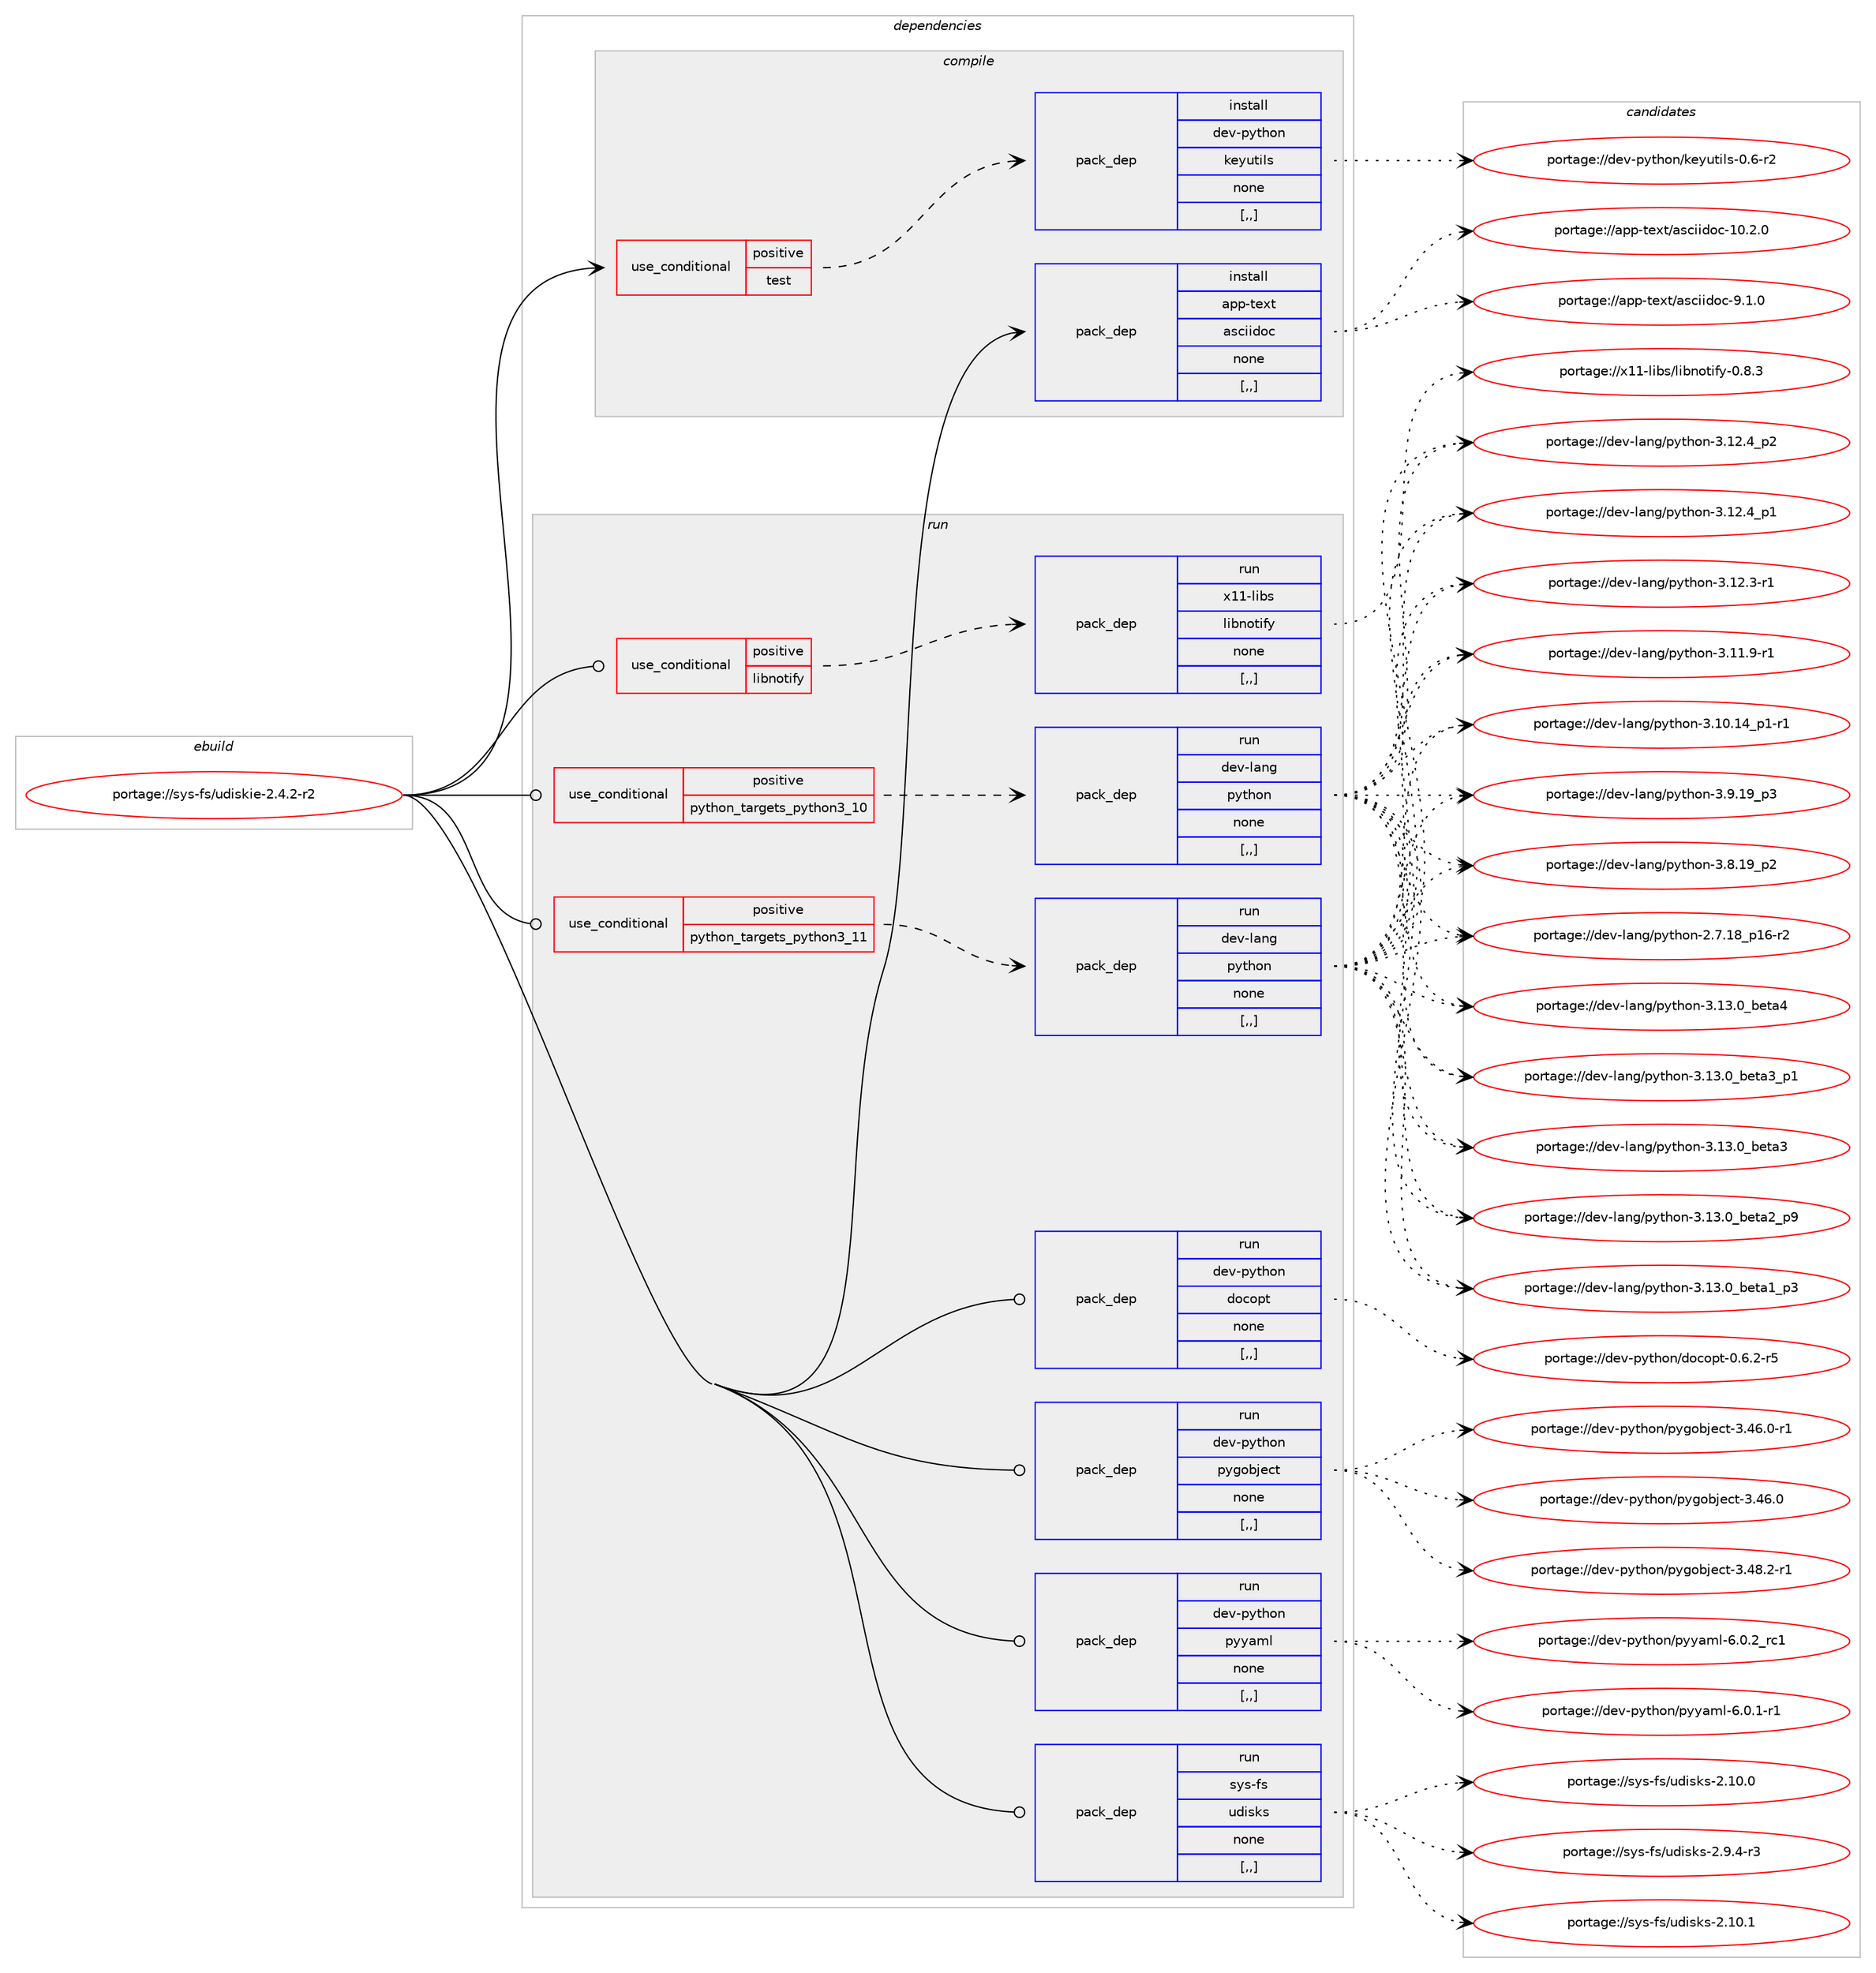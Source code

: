 digraph prolog {

# *************
# Graph options
# *************

newrank=true;
concentrate=true;
compound=true;
graph [rankdir=LR,fontname=Helvetica,fontsize=10,ranksep=1.5];#, ranksep=2.5, nodesep=0.2];
edge  [arrowhead=vee];
node  [fontname=Helvetica,fontsize=10];

# **********
# The ebuild
# **********

subgraph cluster_leftcol {
color=gray;
label=<<i>ebuild</i>>;
id [label="portage://sys-fs/udiskie-2.4.2-r2", color=red, width=4, href="../sys-fs/udiskie-2.4.2-r2.svg"];
}

# ****************
# The dependencies
# ****************

subgraph cluster_midcol {
color=gray;
label=<<i>dependencies</i>>;
subgraph cluster_compile {
fillcolor="#eeeeee";
style=filled;
label=<<i>compile</i>>;
subgraph cond116479 {
dependency437263 [label=<<TABLE BORDER="0" CELLBORDER="1" CELLSPACING="0" CELLPADDING="4"><TR><TD ROWSPAN="3" CELLPADDING="10">use_conditional</TD></TR><TR><TD>positive</TD></TR><TR><TD>test</TD></TR></TABLE>>, shape=none, color=red];
subgraph pack317815 {
dependency437264 [label=<<TABLE BORDER="0" CELLBORDER="1" CELLSPACING="0" CELLPADDING="4" WIDTH="220"><TR><TD ROWSPAN="6" CELLPADDING="30">pack_dep</TD></TR><TR><TD WIDTH="110">install</TD></TR><TR><TD>dev-python</TD></TR><TR><TD>keyutils</TD></TR><TR><TD>none</TD></TR><TR><TD>[,,]</TD></TR></TABLE>>, shape=none, color=blue];
}
dependency437263:e -> dependency437264:w [weight=20,style="dashed",arrowhead="vee"];
}
id:e -> dependency437263:w [weight=20,style="solid",arrowhead="vee"];
subgraph pack317816 {
dependency437265 [label=<<TABLE BORDER="0" CELLBORDER="1" CELLSPACING="0" CELLPADDING="4" WIDTH="220"><TR><TD ROWSPAN="6" CELLPADDING="30">pack_dep</TD></TR><TR><TD WIDTH="110">install</TD></TR><TR><TD>app-text</TD></TR><TR><TD>asciidoc</TD></TR><TR><TD>none</TD></TR><TR><TD>[,,]</TD></TR></TABLE>>, shape=none, color=blue];
}
id:e -> dependency437265:w [weight=20,style="solid",arrowhead="vee"];
}
subgraph cluster_compileandrun {
fillcolor="#eeeeee";
style=filled;
label=<<i>compile and run</i>>;
}
subgraph cluster_run {
fillcolor="#eeeeee";
style=filled;
label=<<i>run</i>>;
subgraph cond116480 {
dependency437266 [label=<<TABLE BORDER="0" CELLBORDER="1" CELLSPACING="0" CELLPADDING="4"><TR><TD ROWSPAN="3" CELLPADDING="10">use_conditional</TD></TR><TR><TD>positive</TD></TR><TR><TD>libnotify</TD></TR></TABLE>>, shape=none, color=red];
subgraph pack317817 {
dependency437267 [label=<<TABLE BORDER="0" CELLBORDER="1" CELLSPACING="0" CELLPADDING="4" WIDTH="220"><TR><TD ROWSPAN="6" CELLPADDING="30">pack_dep</TD></TR><TR><TD WIDTH="110">run</TD></TR><TR><TD>x11-libs</TD></TR><TR><TD>libnotify</TD></TR><TR><TD>none</TD></TR><TR><TD>[,,]</TD></TR></TABLE>>, shape=none, color=blue];
}
dependency437266:e -> dependency437267:w [weight=20,style="dashed",arrowhead="vee"];
}
id:e -> dependency437266:w [weight=20,style="solid",arrowhead="odot"];
subgraph cond116481 {
dependency437268 [label=<<TABLE BORDER="0" CELLBORDER="1" CELLSPACING="0" CELLPADDING="4"><TR><TD ROWSPAN="3" CELLPADDING="10">use_conditional</TD></TR><TR><TD>positive</TD></TR><TR><TD>python_targets_python3_10</TD></TR></TABLE>>, shape=none, color=red];
subgraph pack317818 {
dependency437269 [label=<<TABLE BORDER="0" CELLBORDER="1" CELLSPACING="0" CELLPADDING="4" WIDTH="220"><TR><TD ROWSPAN="6" CELLPADDING="30">pack_dep</TD></TR><TR><TD WIDTH="110">run</TD></TR><TR><TD>dev-lang</TD></TR><TR><TD>python</TD></TR><TR><TD>none</TD></TR><TR><TD>[,,]</TD></TR></TABLE>>, shape=none, color=blue];
}
dependency437268:e -> dependency437269:w [weight=20,style="dashed",arrowhead="vee"];
}
id:e -> dependency437268:w [weight=20,style="solid",arrowhead="odot"];
subgraph cond116482 {
dependency437270 [label=<<TABLE BORDER="0" CELLBORDER="1" CELLSPACING="0" CELLPADDING="4"><TR><TD ROWSPAN="3" CELLPADDING="10">use_conditional</TD></TR><TR><TD>positive</TD></TR><TR><TD>python_targets_python3_11</TD></TR></TABLE>>, shape=none, color=red];
subgraph pack317819 {
dependency437271 [label=<<TABLE BORDER="0" CELLBORDER="1" CELLSPACING="0" CELLPADDING="4" WIDTH="220"><TR><TD ROWSPAN="6" CELLPADDING="30">pack_dep</TD></TR><TR><TD WIDTH="110">run</TD></TR><TR><TD>dev-lang</TD></TR><TR><TD>python</TD></TR><TR><TD>none</TD></TR><TR><TD>[,,]</TD></TR></TABLE>>, shape=none, color=blue];
}
dependency437270:e -> dependency437271:w [weight=20,style="dashed",arrowhead="vee"];
}
id:e -> dependency437270:w [weight=20,style="solid",arrowhead="odot"];
subgraph pack317820 {
dependency437272 [label=<<TABLE BORDER="0" CELLBORDER="1" CELLSPACING="0" CELLPADDING="4" WIDTH="220"><TR><TD ROWSPAN="6" CELLPADDING="30">pack_dep</TD></TR><TR><TD WIDTH="110">run</TD></TR><TR><TD>dev-python</TD></TR><TR><TD>docopt</TD></TR><TR><TD>none</TD></TR><TR><TD>[,,]</TD></TR></TABLE>>, shape=none, color=blue];
}
id:e -> dependency437272:w [weight=20,style="solid",arrowhead="odot"];
subgraph pack317821 {
dependency437273 [label=<<TABLE BORDER="0" CELLBORDER="1" CELLSPACING="0" CELLPADDING="4" WIDTH="220"><TR><TD ROWSPAN="6" CELLPADDING="30">pack_dep</TD></TR><TR><TD WIDTH="110">run</TD></TR><TR><TD>dev-python</TD></TR><TR><TD>pygobject</TD></TR><TR><TD>none</TD></TR><TR><TD>[,,]</TD></TR></TABLE>>, shape=none, color=blue];
}
id:e -> dependency437273:w [weight=20,style="solid",arrowhead="odot"];
subgraph pack317822 {
dependency437274 [label=<<TABLE BORDER="0" CELLBORDER="1" CELLSPACING="0" CELLPADDING="4" WIDTH="220"><TR><TD ROWSPAN="6" CELLPADDING="30">pack_dep</TD></TR><TR><TD WIDTH="110">run</TD></TR><TR><TD>dev-python</TD></TR><TR><TD>pyyaml</TD></TR><TR><TD>none</TD></TR><TR><TD>[,,]</TD></TR></TABLE>>, shape=none, color=blue];
}
id:e -> dependency437274:w [weight=20,style="solid",arrowhead="odot"];
subgraph pack317823 {
dependency437275 [label=<<TABLE BORDER="0" CELLBORDER="1" CELLSPACING="0" CELLPADDING="4" WIDTH="220"><TR><TD ROWSPAN="6" CELLPADDING="30">pack_dep</TD></TR><TR><TD WIDTH="110">run</TD></TR><TR><TD>sys-fs</TD></TR><TR><TD>udisks</TD></TR><TR><TD>none</TD></TR><TR><TD>[,,]</TD></TR></TABLE>>, shape=none, color=blue];
}
id:e -> dependency437275:w [weight=20,style="solid",arrowhead="odot"];
}
}

# **************
# The candidates
# **************

subgraph cluster_choices {
rank=same;
color=gray;
label=<<i>candidates</i>>;

subgraph choice317815 {
color=black;
nodesep=1;
choice1001011184511212111610411111047107101121117116105108115454846544511450 [label="portage://dev-python/keyutils-0.6-r2", color=red, width=4,href="../dev-python/keyutils-0.6-r2.svg"];
dependency437264:e -> choice1001011184511212111610411111047107101121117116105108115454846544511450:w [style=dotted,weight="100"];
}
subgraph choice317816 {
color=black;
nodesep=1;
choice97112112451161011201164797115991051051001119945494846504648 [label="portage://app-text/asciidoc-10.2.0", color=red, width=4,href="../app-text/asciidoc-10.2.0.svg"];
choice971121124511610112011647971159910510510011199455746494648 [label="portage://app-text/asciidoc-9.1.0", color=red, width=4,href="../app-text/asciidoc-9.1.0.svg"];
dependency437265:e -> choice97112112451161011201164797115991051051001119945494846504648:w [style=dotted,weight="100"];
dependency437265:e -> choice971121124511610112011647971159910510510011199455746494648:w [style=dotted,weight="100"];
}
subgraph choice317817 {
color=black;
nodesep=1;
choice120494945108105981154710810598110111116105102121454846564651 [label="portage://x11-libs/libnotify-0.8.3", color=red, width=4,href="../x11-libs/libnotify-0.8.3.svg"];
dependency437267:e -> choice120494945108105981154710810598110111116105102121454846564651:w [style=dotted,weight="100"];
}
subgraph choice317818 {
color=black;
nodesep=1;
choice1001011184510897110103471121211161041111104551464951464895981011169752 [label="portage://dev-lang/python-3.13.0_beta4", color=red, width=4,href="../dev-lang/python-3.13.0_beta4.svg"];
choice10010111845108971101034711212111610411111045514649514648959810111697519511249 [label="portage://dev-lang/python-3.13.0_beta3_p1", color=red, width=4,href="../dev-lang/python-3.13.0_beta3_p1.svg"];
choice1001011184510897110103471121211161041111104551464951464895981011169751 [label="portage://dev-lang/python-3.13.0_beta3", color=red, width=4,href="../dev-lang/python-3.13.0_beta3.svg"];
choice10010111845108971101034711212111610411111045514649514648959810111697509511257 [label="portage://dev-lang/python-3.13.0_beta2_p9", color=red, width=4,href="../dev-lang/python-3.13.0_beta2_p9.svg"];
choice10010111845108971101034711212111610411111045514649514648959810111697499511251 [label="portage://dev-lang/python-3.13.0_beta1_p3", color=red, width=4,href="../dev-lang/python-3.13.0_beta1_p3.svg"];
choice100101118451089711010347112121116104111110455146495046529511250 [label="portage://dev-lang/python-3.12.4_p2", color=red, width=4,href="../dev-lang/python-3.12.4_p2.svg"];
choice100101118451089711010347112121116104111110455146495046529511249 [label="portage://dev-lang/python-3.12.4_p1", color=red, width=4,href="../dev-lang/python-3.12.4_p1.svg"];
choice100101118451089711010347112121116104111110455146495046514511449 [label="portage://dev-lang/python-3.12.3-r1", color=red, width=4,href="../dev-lang/python-3.12.3-r1.svg"];
choice100101118451089711010347112121116104111110455146494946574511449 [label="portage://dev-lang/python-3.11.9-r1", color=red, width=4,href="../dev-lang/python-3.11.9-r1.svg"];
choice100101118451089711010347112121116104111110455146494846495295112494511449 [label="portage://dev-lang/python-3.10.14_p1-r1", color=red, width=4,href="../dev-lang/python-3.10.14_p1-r1.svg"];
choice100101118451089711010347112121116104111110455146574649579511251 [label="portage://dev-lang/python-3.9.19_p3", color=red, width=4,href="../dev-lang/python-3.9.19_p3.svg"];
choice100101118451089711010347112121116104111110455146564649579511250 [label="portage://dev-lang/python-3.8.19_p2", color=red, width=4,href="../dev-lang/python-3.8.19_p2.svg"];
choice100101118451089711010347112121116104111110455046554649569511249544511450 [label="portage://dev-lang/python-2.7.18_p16-r2", color=red, width=4,href="../dev-lang/python-2.7.18_p16-r2.svg"];
dependency437269:e -> choice1001011184510897110103471121211161041111104551464951464895981011169752:w [style=dotted,weight="100"];
dependency437269:e -> choice10010111845108971101034711212111610411111045514649514648959810111697519511249:w [style=dotted,weight="100"];
dependency437269:e -> choice1001011184510897110103471121211161041111104551464951464895981011169751:w [style=dotted,weight="100"];
dependency437269:e -> choice10010111845108971101034711212111610411111045514649514648959810111697509511257:w [style=dotted,weight="100"];
dependency437269:e -> choice10010111845108971101034711212111610411111045514649514648959810111697499511251:w [style=dotted,weight="100"];
dependency437269:e -> choice100101118451089711010347112121116104111110455146495046529511250:w [style=dotted,weight="100"];
dependency437269:e -> choice100101118451089711010347112121116104111110455146495046529511249:w [style=dotted,weight="100"];
dependency437269:e -> choice100101118451089711010347112121116104111110455146495046514511449:w [style=dotted,weight="100"];
dependency437269:e -> choice100101118451089711010347112121116104111110455146494946574511449:w [style=dotted,weight="100"];
dependency437269:e -> choice100101118451089711010347112121116104111110455146494846495295112494511449:w [style=dotted,weight="100"];
dependency437269:e -> choice100101118451089711010347112121116104111110455146574649579511251:w [style=dotted,weight="100"];
dependency437269:e -> choice100101118451089711010347112121116104111110455146564649579511250:w [style=dotted,weight="100"];
dependency437269:e -> choice100101118451089711010347112121116104111110455046554649569511249544511450:w [style=dotted,weight="100"];
}
subgraph choice317819 {
color=black;
nodesep=1;
choice1001011184510897110103471121211161041111104551464951464895981011169752 [label="portage://dev-lang/python-3.13.0_beta4", color=red, width=4,href="../dev-lang/python-3.13.0_beta4.svg"];
choice10010111845108971101034711212111610411111045514649514648959810111697519511249 [label="portage://dev-lang/python-3.13.0_beta3_p1", color=red, width=4,href="../dev-lang/python-3.13.0_beta3_p1.svg"];
choice1001011184510897110103471121211161041111104551464951464895981011169751 [label="portage://dev-lang/python-3.13.0_beta3", color=red, width=4,href="../dev-lang/python-3.13.0_beta3.svg"];
choice10010111845108971101034711212111610411111045514649514648959810111697509511257 [label="portage://dev-lang/python-3.13.0_beta2_p9", color=red, width=4,href="../dev-lang/python-3.13.0_beta2_p9.svg"];
choice10010111845108971101034711212111610411111045514649514648959810111697499511251 [label="portage://dev-lang/python-3.13.0_beta1_p3", color=red, width=4,href="../dev-lang/python-3.13.0_beta1_p3.svg"];
choice100101118451089711010347112121116104111110455146495046529511250 [label="portage://dev-lang/python-3.12.4_p2", color=red, width=4,href="../dev-lang/python-3.12.4_p2.svg"];
choice100101118451089711010347112121116104111110455146495046529511249 [label="portage://dev-lang/python-3.12.4_p1", color=red, width=4,href="../dev-lang/python-3.12.4_p1.svg"];
choice100101118451089711010347112121116104111110455146495046514511449 [label="portage://dev-lang/python-3.12.3-r1", color=red, width=4,href="../dev-lang/python-3.12.3-r1.svg"];
choice100101118451089711010347112121116104111110455146494946574511449 [label="portage://dev-lang/python-3.11.9-r1", color=red, width=4,href="../dev-lang/python-3.11.9-r1.svg"];
choice100101118451089711010347112121116104111110455146494846495295112494511449 [label="portage://dev-lang/python-3.10.14_p1-r1", color=red, width=4,href="../dev-lang/python-3.10.14_p1-r1.svg"];
choice100101118451089711010347112121116104111110455146574649579511251 [label="portage://dev-lang/python-3.9.19_p3", color=red, width=4,href="../dev-lang/python-3.9.19_p3.svg"];
choice100101118451089711010347112121116104111110455146564649579511250 [label="portage://dev-lang/python-3.8.19_p2", color=red, width=4,href="../dev-lang/python-3.8.19_p2.svg"];
choice100101118451089711010347112121116104111110455046554649569511249544511450 [label="portage://dev-lang/python-2.7.18_p16-r2", color=red, width=4,href="../dev-lang/python-2.7.18_p16-r2.svg"];
dependency437271:e -> choice1001011184510897110103471121211161041111104551464951464895981011169752:w [style=dotted,weight="100"];
dependency437271:e -> choice10010111845108971101034711212111610411111045514649514648959810111697519511249:w [style=dotted,weight="100"];
dependency437271:e -> choice1001011184510897110103471121211161041111104551464951464895981011169751:w [style=dotted,weight="100"];
dependency437271:e -> choice10010111845108971101034711212111610411111045514649514648959810111697509511257:w [style=dotted,weight="100"];
dependency437271:e -> choice10010111845108971101034711212111610411111045514649514648959810111697499511251:w [style=dotted,weight="100"];
dependency437271:e -> choice100101118451089711010347112121116104111110455146495046529511250:w [style=dotted,weight="100"];
dependency437271:e -> choice100101118451089711010347112121116104111110455146495046529511249:w [style=dotted,weight="100"];
dependency437271:e -> choice100101118451089711010347112121116104111110455146495046514511449:w [style=dotted,weight="100"];
dependency437271:e -> choice100101118451089711010347112121116104111110455146494946574511449:w [style=dotted,weight="100"];
dependency437271:e -> choice100101118451089711010347112121116104111110455146494846495295112494511449:w [style=dotted,weight="100"];
dependency437271:e -> choice100101118451089711010347112121116104111110455146574649579511251:w [style=dotted,weight="100"];
dependency437271:e -> choice100101118451089711010347112121116104111110455146564649579511250:w [style=dotted,weight="100"];
dependency437271:e -> choice100101118451089711010347112121116104111110455046554649569511249544511450:w [style=dotted,weight="100"];
}
subgraph choice317820 {
color=black;
nodesep=1;
choice1001011184511212111610411111047100111991111121164548465446504511453 [label="portage://dev-python/docopt-0.6.2-r5", color=red, width=4,href="../dev-python/docopt-0.6.2-r5.svg"];
dependency437272:e -> choice1001011184511212111610411111047100111991111121164548465446504511453:w [style=dotted,weight="100"];
}
subgraph choice317821 {
color=black;
nodesep=1;
choice10010111845112121116104111110471121211031119810610199116455146525646504511449 [label="portage://dev-python/pygobject-3.48.2-r1", color=red, width=4,href="../dev-python/pygobject-3.48.2-r1.svg"];
choice10010111845112121116104111110471121211031119810610199116455146525446484511449 [label="portage://dev-python/pygobject-3.46.0-r1", color=red, width=4,href="../dev-python/pygobject-3.46.0-r1.svg"];
choice1001011184511212111610411111047112121103111981061019911645514652544648 [label="portage://dev-python/pygobject-3.46.0", color=red, width=4,href="../dev-python/pygobject-3.46.0.svg"];
dependency437273:e -> choice10010111845112121116104111110471121211031119810610199116455146525646504511449:w [style=dotted,weight="100"];
dependency437273:e -> choice10010111845112121116104111110471121211031119810610199116455146525446484511449:w [style=dotted,weight="100"];
dependency437273:e -> choice1001011184511212111610411111047112121103111981061019911645514652544648:w [style=dotted,weight="100"];
}
subgraph choice317822 {
color=black;
nodesep=1;
choice100101118451121211161041111104711212112197109108455446484650951149949 [label="portage://dev-python/pyyaml-6.0.2_rc1", color=red, width=4,href="../dev-python/pyyaml-6.0.2_rc1.svg"];
choice1001011184511212111610411111047112121121971091084554464846494511449 [label="portage://dev-python/pyyaml-6.0.1-r1", color=red, width=4,href="../dev-python/pyyaml-6.0.1-r1.svg"];
dependency437274:e -> choice100101118451121211161041111104711212112197109108455446484650951149949:w [style=dotted,weight="100"];
dependency437274:e -> choice1001011184511212111610411111047112121121971091084554464846494511449:w [style=dotted,weight="100"];
}
subgraph choice317823 {
color=black;
nodesep=1;
choice115121115451021154711710010511510711545504649484649 [label="portage://sys-fs/udisks-2.10.1", color=red, width=4,href="../sys-fs/udisks-2.10.1.svg"];
choice115121115451021154711710010511510711545504649484648 [label="portage://sys-fs/udisks-2.10.0", color=red, width=4,href="../sys-fs/udisks-2.10.0.svg"];
choice11512111545102115471171001051151071154550465746524511451 [label="portage://sys-fs/udisks-2.9.4-r3", color=red, width=4,href="../sys-fs/udisks-2.9.4-r3.svg"];
dependency437275:e -> choice115121115451021154711710010511510711545504649484649:w [style=dotted,weight="100"];
dependency437275:e -> choice115121115451021154711710010511510711545504649484648:w [style=dotted,weight="100"];
dependency437275:e -> choice11512111545102115471171001051151071154550465746524511451:w [style=dotted,weight="100"];
}
}

}
